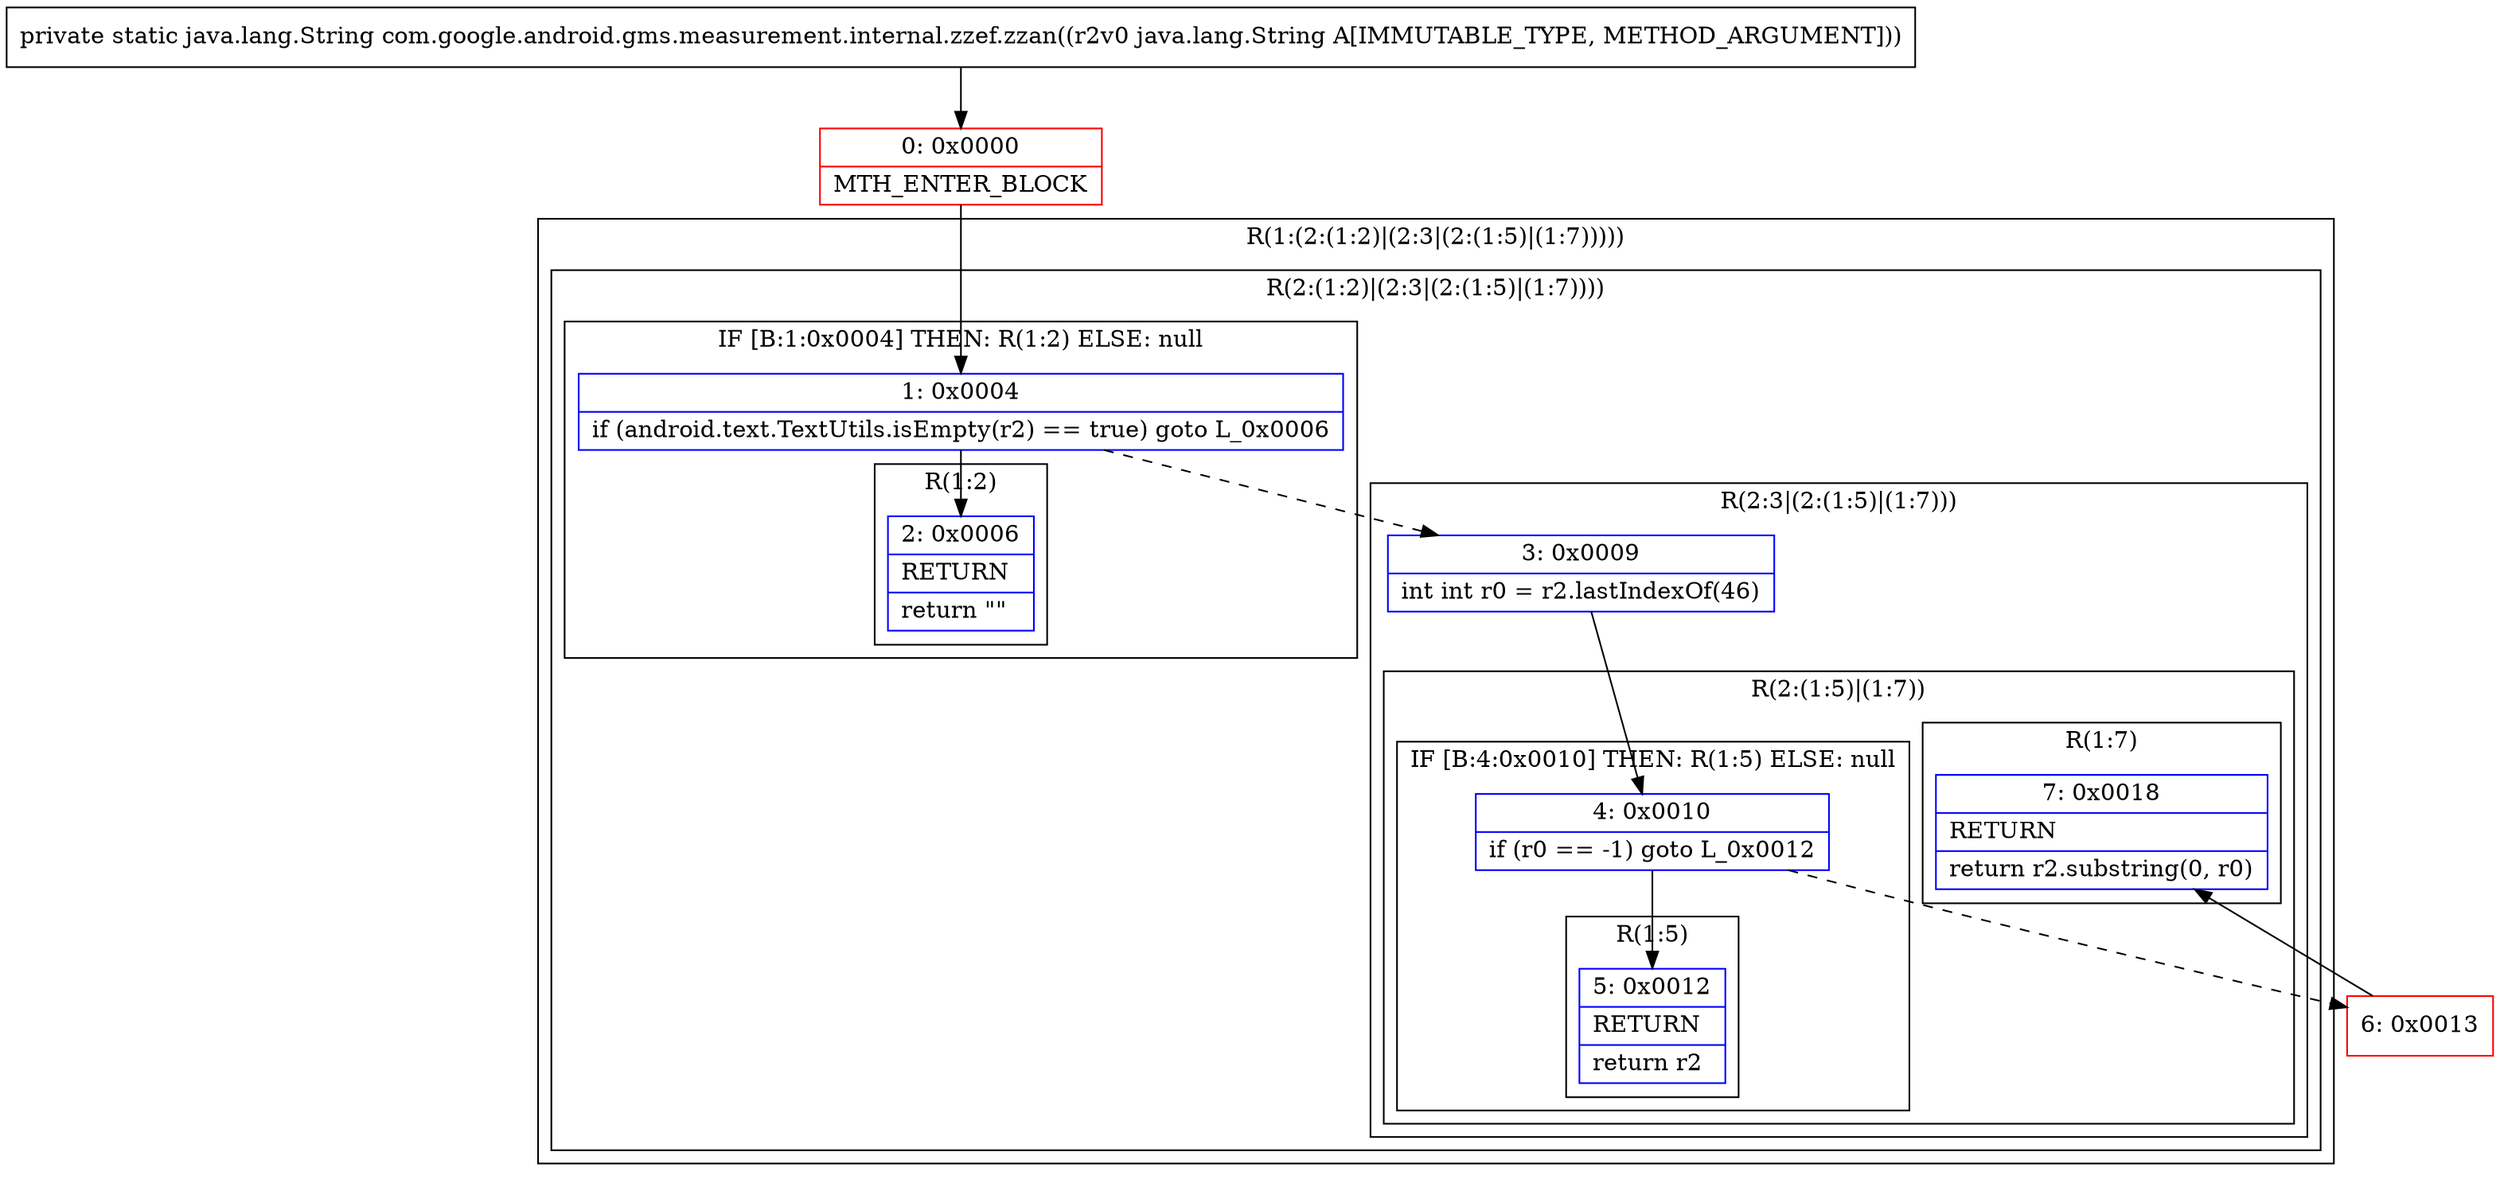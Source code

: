 digraph "CFG forcom.google.android.gms.measurement.internal.zzef.zzan(Ljava\/lang\/String;)Ljava\/lang\/String;" {
subgraph cluster_Region_1252111047 {
label = "R(1:(2:(1:2)|(2:3|(2:(1:5)|(1:7)))))";
node [shape=record,color=blue];
subgraph cluster_Region_241518454 {
label = "R(2:(1:2)|(2:3|(2:(1:5)|(1:7))))";
node [shape=record,color=blue];
subgraph cluster_IfRegion_1186747765 {
label = "IF [B:1:0x0004] THEN: R(1:2) ELSE: null";
node [shape=record,color=blue];
Node_1 [shape=record,label="{1\:\ 0x0004|if (android.text.TextUtils.isEmpty(r2) == true) goto L_0x0006\l}"];
subgraph cluster_Region_1636539216 {
label = "R(1:2)";
node [shape=record,color=blue];
Node_2 [shape=record,label="{2\:\ 0x0006|RETURN\l|return \"\"\l}"];
}
}
subgraph cluster_Region_675737917 {
label = "R(2:3|(2:(1:5)|(1:7)))";
node [shape=record,color=blue];
Node_3 [shape=record,label="{3\:\ 0x0009|int int r0 = r2.lastIndexOf(46)\l}"];
subgraph cluster_Region_653994540 {
label = "R(2:(1:5)|(1:7))";
node [shape=record,color=blue];
subgraph cluster_IfRegion_1131357020 {
label = "IF [B:4:0x0010] THEN: R(1:5) ELSE: null";
node [shape=record,color=blue];
Node_4 [shape=record,label="{4\:\ 0x0010|if (r0 == \-1) goto L_0x0012\l}"];
subgraph cluster_Region_33654642 {
label = "R(1:5)";
node [shape=record,color=blue];
Node_5 [shape=record,label="{5\:\ 0x0012|RETURN\l|return r2\l}"];
}
}
subgraph cluster_Region_491971982 {
label = "R(1:7)";
node [shape=record,color=blue];
Node_7 [shape=record,label="{7\:\ 0x0018|RETURN\l|return r2.substring(0, r0)\l}"];
}
}
}
}
}
Node_0 [shape=record,color=red,label="{0\:\ 0x0000|MTH_ENTER_BLOCK\l}"];
Node_6 [shape=record,color=red,label="{6\:\ 0x0013}"];
MethodNode[shape=record,label="{private static java.lang.String com.google.android.gms.measurement.internal.zzef.zzan((r2v0 java.lang.String A[IMMUTABLE_TYPE, METHOD_ARGUMENT])) }"];
MethodNode -> Node_0;
Node_1 -> Node_2;
Node_1 -> Node_3[style=dashed];
Node_3 -> Node_4;
Node_4 -> Node_5;
Node_4 -> Node_6[style=dashed];
Node_0 -> Node_1;
Node_6 -> Node_7;
}

